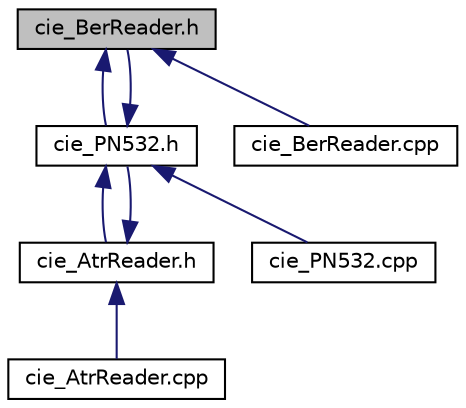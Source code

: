 digraph "cie_BerReader.h"
{
  edge [fontname="Helvetica",fontsize="10",labelfontname="Helvetica",labelfontsize="10"];
  node [fontname="Helvetica",fontsize="10",shape=record];
  Node1 [label="cie_BerReader.h",height=0.2,width=0.4,color="black", fillcolor="grey75", style="filled", fontcolor="black"];
  Node1 -> Node2 [dir="back",color="midnightblue",fontsize="10",style="solid",fontname="Helvetica"];
  Node2 [label="cie_PN532.h",height=0.2,width=0.4,color="black", fillcolor="white", style="filled",URL="$cie__PN532_8h.html"];
  Node2 -> Node3 [dir="back",color="midnightblue",fontsize="10",style="solid",fontname="Helvetica"];
  Node3 [label="cie_AtrReader.h",height=0.2,width=0.4,color="black", fillcolor="white", style="filled",URL="$cie__AtrReader_8h.html"];
  Node3 -> Node4 [dir="back",color="midnightblue",fontsize="10",style="solid",fontname="Helvetica"];
  Node4 [label="cie_AtrReader.cpp",height=0.2,width=0.4,color="black", fillcolor="white", style="filled",URL="$cie__AtrReader_8cpp.html"];
  Node3 -> Node2 [dir="back",color="midnightblue",fontsize="10",style="solid",fontname="Helvetica"];
  Node2 -> Node1 [dir="back",color="midnightblue",fontsize="10",style="solid",fontname="Helvetica"];
  Node2 -> Node5 [dir="back",color="midnightblue",fontsize="10",style="solid",fontname="Helvetica"];
  Node5 [label="cie_PN532.cpp",height=0.2,width=0.4,color="black", fillcolor="white", style="filled",URL="$cie__PN532_8cpp.html"];
  Node1 -> Node6 [dir="back",color="midnightblue",fontsize="10",style="solid",fontname="Helvetica"];
  Node6 [label="cie_BerReader.cpp",height=0.2,width=0.4,color="black", fillcolor="white", style="filled",URL="$cie__BerReader_8cpp.html"];
}
